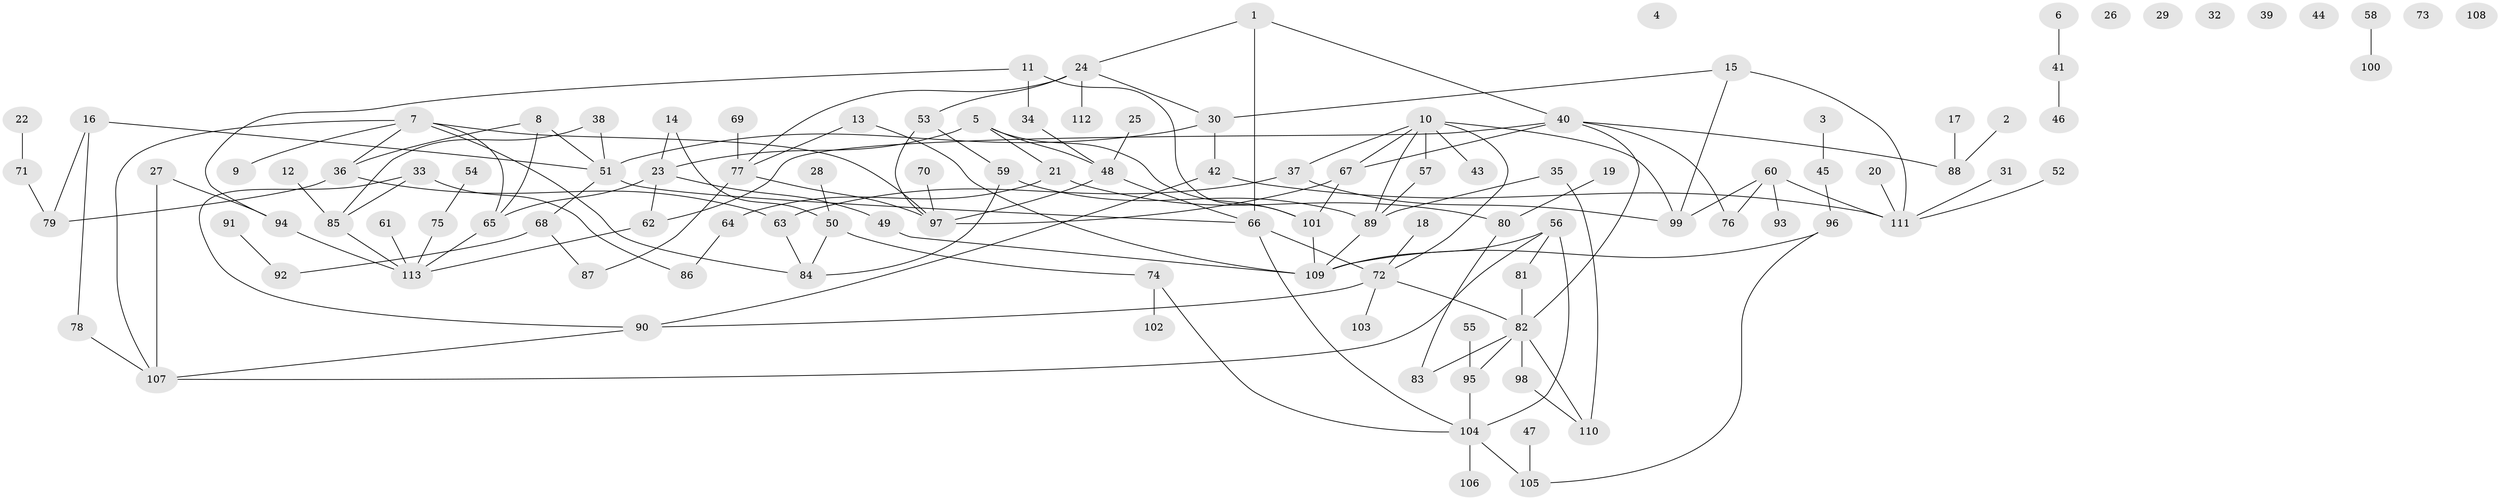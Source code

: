 // Generated by graph-tools (version 1.1) at 2025/49/03/09/25 03:49:15]
// undirected, 113 vertices, 148 edges
graph export_dot {
graph [start="1"]
  node [color=gray90,style=filled];
  1;
  2;
  3;
  4;
  5;
  6;
  7;
  8;
  9;
  10;
  11;
  12;
  13;
  14;
  15;
  16;
  17;
  18;
  19;
  20;
  21;
  22;
  23;
  24;
  25;
  26;
  27;
  28;
  29;
  30;
  31;
  32;
  33;
  34;
  35;
  36;
  37;
  38;
  39;
  40;
  41;
  42;
  43;
  44;
  45;
  46;
  47;
  48;
  49;
  50;
  51;
  52;
  53;
  54;
  55;
  56;
  57;
  58;
  59;
  60;
  61;
  62;
  63;
  64;
  65;
  66;
  67;
  68;
  69;
  70;
  71;
  72;
  73;
  74;
  75;
  76;
  77;
  78;
  79;
  80;
  81;
  82;
  83;
  84;
  85;
  86;
  87;
  88;
  89;
  90;
  91;
  92;
  93;
  94;
  95;
  96;
  97;
  98;
  99;
  100;
  101;
  102;
  103;
  104;
  105;
  106;
  107;
  108;
  109;
  110;
  111;
  112;
  113;
  1 -- 24;
  1 -- 40;
  1 -- 66;
  2 -- 88;
  3 -- 45;
  5 -- 21;
  5 -- 23;
  5 -- 48;
  5 -- 101;
  6 -- 41;
  7 -- 9;
  7 -- 36;
  7 -- 65;
  7 -- 84;
  7 -- 97;
  7 -- 107;
  8 -- 36;
  8 -- 51;
  8 -- 65;
  10 -- 37;
  10 -- 43;
  10 -- 57;
  10 -- 67;
  10 -- 72;
  10 -- 89;
  10 -- 99;
  11 -- 34;
  11 -- 94;
  11 -- 101;
  12 -- 85;
  13 -- 77;
  13 -- 109;
  14 -- 23;
  14 -- 50;
  15 -- 30;
  15 -- 99;
  15 -- 111;
  16 -- 51;
  16 -- 78;
  16 -- 79;
  17 -- 88;
  18 -- 72;
  19 -- 80;
  20 -- 111;
  21 -- 64;
  21 -- 80;
  22 -- 71;
  23 -- 49;
  23 -- 62;
  23 -- 65;
  24 -- 30;
  24 -- 53;
  24 -- 77;
  24 -- 112;
  25 -- 48;
  27 -- 94;
  27 -- 107;
  28 -- 50;
  30 -- 42;
  30 -- 51;
  31 -- 111;
  33 -- 85;
  33 -- 86;
  33 -- 90;
  34 -- 48;
  35 -- 89;
  35 -- 110;
  36 -- 63;
  36 -- 79;
  37 -- 63;
  37 -- 99;
  38 -- 51;
  38 -- 85;
  40 -- 62;
  40 -- 67;
  40 -- 76;
  40 -- 82;
  40 -- 88;
  41 -- 46;
  42 -- 90;
  42 -- 111;
  45 -- 96;
  47 -- 105;
  48 -- 66;
  48 -- 97;
  49 -- 109;
  50 -- 74;
  50 -- 84;
  51 -- 66;
  51 -- 68;
  52 -- 111;
  53 -- 59;
  53 -- 97;
  54 -- 75;
  55 -- 95;
  56 -- 81;
  56 -- 104;
  56 -- 107;
  56 -- 109;
  57 -- 89;
  58 -- 100;
  59 -- 84;
  59 -- 89;
  60 -- 76;
  60 -- 93;
  60 -- 99;
  60 -- 111;
  61 -- 113;
  62 -- 113;
  63 -- 84;
  64 -- 86;
  65 -- 113;
  66 -- 72;
  66 -- 104;
  67 -- 97;
  67 -- 101;
  68 -- 87;
  68 -- 92;
  69 -- 77;
  70 -- 97;
  71 -- 79;
  72 -- 82;
  72 -- 90;
  72 -- 103;
  74 -- 102;
  74 -- 104;
  75 -- 113;
  77 -- 87;
  77 -- 97;
  78 -- 107;
  80 -- 83;
  81 -- 82;
  82 -- 83;
  82 -- 95;
  82 -- 98;
  82 -- 110;
  85 -- 113;
  89 -- 109;
  90 -- 107;
  91 -- 92;
  94 -- 113;
  95 -- 104;
  96 -- 105;
  96 -- 109;
  98 -- 110;
  101 -- 109;
  104 -- 105;
  104 -- 106;
}
